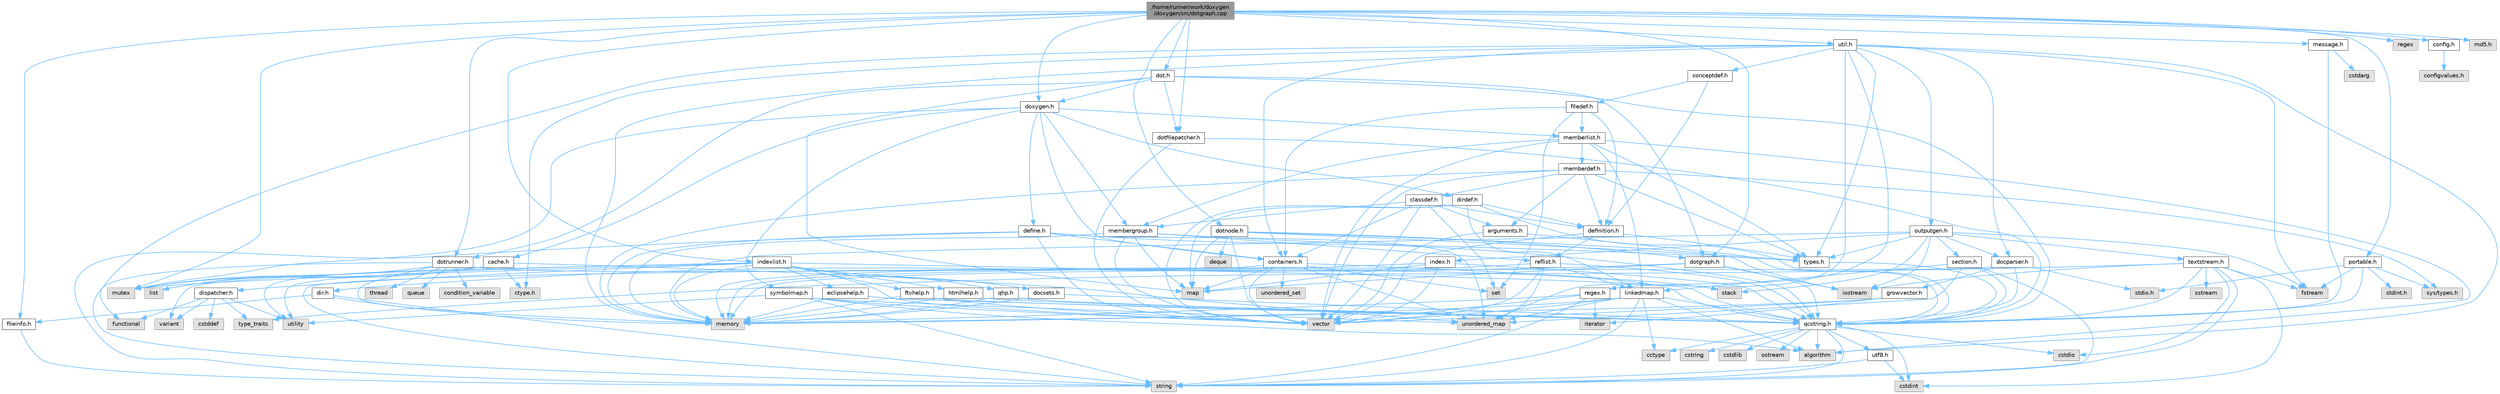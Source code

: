 digraph "/home/runner/work/doxygen/doxygen/src/dotgraph.cpp"
{
 // INTERACTIVE_SVG=YES
 // LATEX_PDF_SIZE
  bgcolor="transparent";
  edge [fontname=Helvetica,fontsize=10,labelfontname=Helvetica,labelfontsize=10];
  node [fontname=Helvetica,fontsize=10,shape=box,height=0.2,width=0.4];
  Node1 [label="/home/runner/work/doxygen\l/doxygen/src/dotgraph.cpp",height=0.2,width=0.4,color="gray40", fillcolor="grey60", style="filled", fontcolor="black",tooltip=" "];
  Node1 -> Node2 [color="steelblue1",style="solid"];
  Node2 [label="mutex",height=0.2,width=0.4,color="grey60", fillcolor="#E0E0E0", style="filled",tooltip=" "];
  Node1 -> Node3 [color="steelblue1",style="solid"];
  Node3 [label="regex",height=0.2,width=0.4,color="grey60", fillcolor="#E0E0E0", style="filled",tooltip=" "];
  Node1 -> Node4 [color="steelblue1",style="solid"];
  Node4 [label="config.h",height=0.2,width=0.4,color="grey40", fillcolor="white", style="filled",URL="$db/d16/config_8h.html",tooltip=" "];
  Node4 -> Node5 [color="steelblue1",style="solid"];
  Node5 [label="configvalues.h",height=0.2,width=0.4,color="grey60", fillcolor="#E0E0E0", style="filled",tooltip=" "];
  Node1 -> Node6 [color="steelblue1",style="solid"];
  Node6 [label="doxygen.h",height=0.2,width=0.4,color="grey40", fillcolor="white", style="filled",URL="$d1/da1/doxygen_8h.html",tooltip=" "];
  Node6 -> Node2 [color="steelblue1",style="solid"];
  Node6 -> Node7 [color="steelblue1",style="solid"];
  Node7 [label="containers.h",height=0.2,width=0.4,color="grey40", fillcolor="white", style="filled",URL="$d5/d75/containers_8h.html",tooltip=" "];
  Node7 -> Node8 [color="steelblue1",style="solid"];
  Node8 [label="vector",height=0.2,width=0.4,color="grey60", fillcolor="#E0E0E0", style="filled",tooltip=" "];
  Node7 -> Node9 [color="steelblue1",style="solid"];
  Node9 [label="string",height=0.2,width=0.4,color="grey60", fillcolor="#E0E0E0", style="filled",tooltip=" "];
  Node7 -> Node10 [color="steelblue1",style="solid"];
  Node10 [label="set",height=0.2,width=0.4,color="grey60", fillcolor="#E0E0E0", style="filled",tooltip=" "];
  Node7 -> Node11 [color="steelblue1",style="solid"];
  Node11 [label="map",height=0.2,width=0.4,color="grey60", fillcolor="#E0E0E0", style="filled",tooltip=" "];
  Node7 -> Node12 [color="steelblue1",style="solid"];
  Node12 [label="unordered_set",height=0.2,width=0.4,color="grey60", fillcolor="#E0E0E0", style="filled",tooltip=" "];
  Node7 -> Node13 [color="steelblue1",style="solid"];
  Node13 [label="unordered_map",height=0.2,width=0.4,color="grey60", fillcolor="#E0E0E0", style="filled",tooltip=" "];
  Node7 -> Node14 [color="steelblue1",style="solid"];
  Node14 [label="stack",height=0.2,width=0.4,color="grey60", fillcolor="#E0E0E0", style="filled",tooltip=" "];
  Node6 -> Node15 [color="steelblue1",style="solid"];
  Node15 [label="membergroup.h",height=0.2,width=0.4,color="grey40", fillcolor="white", style="filled",URL="$d9/d11/membergroup_8h.html",tooltip=" "];
  Node15 -> Node8 [color="steelblue1",style="solid"];
  Node15 -> Node11 [color="steelblue1",style="solid"];
  Node15 -> Node16 [color="steelblue1",style="solid"];
  Node16 [label="memory",height=0.2,width=0.4,color="grey60", fillcolor="#E0E0E0", style="filled",tooltip=" "];
  Node15 -> Node17 [color="steelblue1",style="solid"];
  Node17 [label="types.h",height=0.2,width=0.4,color="grey40", fillcolor="white", style="filled",URL="$d9/d49/types_8h.html",tooltip="This file contains a number of basic enums and types."];
  Node17 -> Node18 [color="steelblue1",style="solid"];
  Node18 [label="qcstring.h",height=0.2,width=0.4,color="grey40", fillcolor="white", style="filled",URL="$d7/d5c/qcstring_8h.html",tooltip=" "];
  Node18 -> Node9 [color="steelblue1",style="solid"];
  Node18 -> Node19 [color="steelblue1",style="solid"];
  Node19 [label="algorithm",height=0.2,width=0.4,color="grey60", fillcolor="#E0E0E0", style="filled",tooltip=" "];
  Node18 -> Node20 [color="steelblue1",style="solid"];
  Node20 [label="cctype",height=0.2,width=0.4,color="grey60", fillcolor="#E0E0E0", style="filled",tooltip=" "];
  Node18 -> Node21 [color="steelblue1",style="solid"];
  Node21 [label="cstring",height=0.2,width=0.4,color="grey60", fillcolor="#E0E0E0", style="filled",tooltip=" "];
  Node18 -> Node22 [color="steelblue1",style="solid"];
  Node22 [label="cstdio",height=0.2,width=0.4,color="grey60", fillcolor="#E0E0E0", style="filled",tooltip=" "];
  Node18 -> Node23 [color="steelblue1",style="solid"];
  Node23 [label="cstdlib",height=0.2,width=0.4,color="grey60", fillcolor="#E0E0E0", style="filled",tooltip=" "];
  Node18 -> Node24 [color="steelblue1",style="solid"];
  Node24 [label="cstdint",height=0.2,width=0.4,color="grey60", fillcolor="#E0E0E0", style="filled",tooltip=" "];
  Node18 -> Node25 [color="steelblue1",style="solid"];
  Node25 [label="ostream",height=0.2,width=0.4,color="grey60", fillcolor="#E0E0E0", style="filled",tooltip=" "];
  Node18 -> Node26 [color="steelblue1",style="solid"];
  Node26 [label="utf8.h",height=0.2,width=0.4,color="grey40", fillcolor="white", style="filled",URL="$db/d7c/utf8_8h.html",tooltip="Various UTF8 related helper functions."];
  Node26 -> Node24 [color="steelblue1",style="solid"];
  Node26 -> Node9 [color="steelblue1",style="solid"];
  Node15 -> Node27 [color="steelblue1",style="solid"];
  Node27 [label="reflist.h",height=0.2,width=0.4,color="grey40", fillcolor="white", style="filled",URL="$d1/d02/reflist_8h.html",tooltip=" "];
  Node27 -> Node8 [color="steelblue1",style="solid"];
  Node27 -> Node13 [color="steelblue1",style="solid"];
  Node27 -> Node16 [color="steelblue1",style="solid"];
  Node27 -> Node18 [color="steelblue1",style="solid"];
  Node27 -> Node28 [color="steelblue1",style="solid"];
  Node28 [label="linkedmap.h",height=0.2,width=0.4,color="grey40", fillcolor="white", style="filled",URL="$da/de1/linkedmap_8h.html",tooltip=" "];
  Node28 -> Node13 [color="steelblue1",style="solid"];
  Node28 -> Node8 [color="steelblue1",style="solid"];
  Node28 -> Node16 [color="steelblue1",style="solid"];
  Node28 -> Node9 [color="steelblue1",style="solid"];
  Node28 -> Node19 [color="steelblue1",style="solid"];
  Node28 -> Node20 [color="steelblue1",style="solid"];
  Node28 -> Node18 [color="steelblue1",style="solid"];
  Node6 -> Node29 [color="steelblue1",style="solid"];
  Node29 [label="dirdef.h",height=0.2,width=0.4,color="grey40", fillcolor="white", style="filled",URL="$d6/d15/dirdef_8h.html",tooltip=" "];
  Node29 -> Node8 [color="steelblue1",style="solid"];
  Node29 -> Node11 [color="steelblue1",style="solid"];
  Node29 -> Node18 [color="steelblue1",style="solid"];
  Node29 -> Node28 [color="steelblue1",style="solid"];
  Node29 -> Node30 [color="steelblue1",style="solid"];
  Node30 [label="definition.h",height=0.2,width=0.4,color="grey40", fillcolor="white", style="filled",URL="$df/da1/definition_8h.html",tooltip=" "];
  Node30 -> Node8 [color="steelblue1",style="solid"];
  Node30 -> Node17 [color="steelblue1",style="solid"];
  Node30 -> Node27 [color="steelblue1",style="solid"];
  Node6 -> Node31 [color="steelblue1",style="solid"];
  Node31 [label="memberlist.h",height=0.2,width=0.4,color="grey40", fillcolor="white", style="filled",URL="$dd/d78/memberlist_8h.html",tooltip=" "];
  Node31 -> Node8 [color="steelblue1",style="solid"];
  Node31 -> Node19 [color="steelblue1",style="solid"];
  Node31 -> Node32 [color="steelblue1",style="solid"];
  Node32 [label="memberdef.h",height=0.2,width=0.4,color="grey40", fillcolor="white", style="filled",URL="$d4/d46/memberdef_8h.html",tooltip=" "];
  Node32 -> Node8 [color="steelblue1",style="solid"];
  Node32 -> Node16 [color="steelblue1",style="solid"];
  Node32 -> Node33 [color="steelblue1",style="solid"];
  Node33 [label="sys/types.h",height=0.2,width=0.4,color="grey60", fillcolor="#E0E0E0", style="filled",tooltip=" "];
  Node32 -> Node17 [color="steelblue1",style="solid"];
  Node32 -> Node30 [color="steelblue1",style="solid"];
  Node32 -> Node34 [color="steelblue1",style="solid"];
  Node34 [label="arguments.h",height=0.2,width=0.4,color="grey40", fillcolor="white", style="filled",URL="$df/d9b/arguments_8h.html",tooltip=" "];
  Node34 -> Node8 [color="steelblue1",style="solid"];
  Node34 -> Node18 [color="steelblue1",style="solid"];
  Node32 -> Node35 [color="steelblue1",style="solid"];
  Node35 [label="classdef.h",height=0.2,width=0.4,color="grey40", fillcolor="white", style="filled",URL="$d1/da6/classdef_8h.html",tooltip=" "];
  Node35 -> Node8 [color="steelblue1",style="solid"];
  Node35 -> Node10 [color="steelblue1",style="solid"];
  Node35 -> Node7 [color="steelblue1",style="solid"];
  Node35 -> Node30 [color="steelblue1",style="solid"];
  Node35 -> Node34 [color="steelblue1",style="solid"];
  Node35 -> Node15 [color="steelblue1",style="solid"];
  Node31 -> Node28 [color="steelblue1",style="solid"];
  Node31 -> Node17 [color="steelblue1",style="solid"];
  Node31 -> Node15 [color="steelblue1",style="solid"];
  Node6 -> Node36 [color="steelblue1",style="solid"];
  Node36 [label="define.h",height=0.2,width=0.4,color="grey40", fillcolor="white", style="filled",URL="$df/d67/define_8h.html",tooltip=" "];
  Node36 -> Node8 [color="steelblue1",style="solid"];
  Node36 -> Node16 [color="steelblue1",style="solid"];
  Node36 -> Node9 [color="steelblue1",style="solid"];
  Node36 -> Node13 [color="steelblue1",style="solid"];
  Node36 -> Node18 [color="steelblue1",style="solid"];
  Node36 -> Node7 [color="steelblue1",style="solid"];
  Node6 -> Node37 [color="steelblue1",style="solid"];
  Node37 [label="cache.h",height=0.2,width=0.4,color="grey40", fillcolor="white", style="filled",URL="$d3/d26/cache_8h.html",tooltip=" "];
  Node37 -> Node38 [color="steelblue1",style="solid"];
  Node38 [label="list",height=0.2,width=0.4,color="grey60", fillcolor="#E0E0E0", style="filled",tooltip=" "];
  Node37 -> Node13 [color="steelblue1",style="solid"];
  Node37 -> Node2 [color="steelblue1",style="solid"];
  Node37 -> Node39 [color="steelblue1",style="solid"];
  Node39 [label="utility",height=0.2,width=0.4,color="grey60", fillcolor="#E0E0E0", style="filled",tooltip=" "];
  Node37 -> Node40 [color="steelblue1",style="solid"];
  Node40 [label="ctype.h",height=0.2,width=0.4,color="grey60", fillcolor="#E0E0E0", style="filled",tooltip=" "];
  Node6 -> Node41 [color="steelblue1",style="solid"];
  Node41 [label="symbolmap.h",height=0.2,width=0.4,color="grey40", fillcolor="white", style="filled",URL="$d7/ddd/symbolmap_8h.html",tooltip=" "];
  Node41 -> Node19 [color="steelblue1",style="solid"];
  Node41 -> Node13 [color="steelblue1",style="solid"];
  Node41 -> Node8 [color="steelblue1",style="solid"];
  Node41 -> Node9 [color="steelblue1",style="solid"];
  Node41 -> Node39 [color="steelblue1",style="solid"];
  Node1 -> Node42 [color="steelblue1",style="solid"];
  Node42 [label="indexlist.h",height=0.2,width=0.4,color="grey40", fillcolor="white", style="filled",URL="$d5/d61/indexlist_8h.html",tooltip=" "];
  Node42 -> Node39 [color="steelblue1",style="solid"];
  Node42 -> Node8 [color="steelblue1",style="solid"];
  Node42 -> Node16 [color="steelblue1",style="solid"];
  Node42 -> Node2 [color="steelblue1",style="solid"];
  Node42 -> Node43 [color="steelblue1",style="solid"];
  Node43 [label="variant",height=0.2,width=0.4,color="grey60", fillcolor="#E0E0E0", style="filled",tooltip=" "];
  Node42 -> Node18 [color="steelblue1",style="solid"];
  Node42 -> Node44 [color="steelblue1",style="solid"];
  Node44 [label="dispatcher.h",height=0.2,width=0.4,color="grey40", fillcolor="white", style="filled",URL="$da/d73/dispatcher_8h.html",tooltip=" "];
  Node44 -> Node45 [color="steelblue1",style="solid"];
  Node45 [label="cstddef",height=0.2,width=0.4,color="grey60", fillcolor="#E0E0E0", style="filled",tooltip=" "];
  Node44 -> Node39 [color="steelblue1",style="solid"];
  Node44 -> Node46 [color="steelblue1",style="solid"];
  Node46 [label="functional",height=0.2,width=0.4,color="grey60", fillcolor="#E0E0E0", style="filled",tooltip=" "];
  Node44 -> Node43 [color="steelblue1",style="solid"];
  Node44 -> Node47 [color="steelblue1",style="solid"];
  Node47 [label="type_traits",height=0.2,width=0.4,color="grey60", fillcolor="#E0E0E0", style="filled",tooltip=" "];
  Node42 -> Node48 [color="steelblue1",style="solid"];
  Node48 [label="docsets.h",height=0.2,width=0.4,color="grey40", fillcolor="white", style="filled",URL="$d1/db2/docsets_8h.html",tooltip=" "];
  Node48 -> Node16 [color="steelblue1",style="solid"];
  Node48 -> Node18 [color="steelblue1",style="solid"];
  Node42 -> Node49 [color="steelblue1",style="solid"];
  Node49 [label="eclipsehelp.h",height=0.2,width=0.4,color="grey40", fillcolor="white", style="filled",URL="$db/d9e/eclipsehelp_8h.html",tooltip=" "];
  Node49 -> Node16 [color="steelblue1",style="solid"];
  Node49 -> Node18 [color="steelblue1",style="solid"];
  Node42 -> Node50 [color="steelblue1",style="solid"];
  Node50 [label="ftvhelp.h",height=0.2,width=0.4,color="grey40", fillcolor="white", style="filled",URL="$d2/d4a/ftvhelp_8h.html",tooltip=" "];
  Node50 -> Node16 [color="steelblue1",style="solid"];
  Node50 -> Node8 [color="steelblue1",style="solid"];
  Node50 -> Node18 [color="steelblue1",style="solid"];
  Node42 -> Node51 [color="steelblue1",style="solid"];
  Node51 [label="htmlhelp.h",height=0.2,width=0.4,color="grey40", fillcolor="white", style="filled",URL="$d8/dc3/htmlhelp_8h.html",tooltip=" "];
  Node51 -> Node16 [color="steelblue1",style="solid"];
  Node51 -> Node18 [color="steelblue1",style="solid"];
  Node42 -> Node52 [color="steelblue1",style="solid"];
  Node52 [label="qhp.h",height=0.2,width=0.4,color="grey40", fillcolor="white", style="filled",URL="$dc/d20/qhp_8h.html",tooltip=" "];
  Node52 -> Node16 [color="steelblue1",style="solid"];
  Node52 -> Node18 [color="steelblue1",style="solid"];
  Node1 -> Node53 [color="steelblue1",style="solid"];
  Node53 [label="md5.h",height=0.2,width=0.4,color="grey60", fillcolor="#E0E0E0", style="filled",tooltip=" "];
  Node1 -> Node54 [color="steelblue1",style="solid"];
  Node54 [label="message.h",height=0.2,width=0.4,color="grey40", fillcolor="white", style="filled",URL="$d2/d0d/message_8h.html",tooltip=" "];
  Node54 -> Node55 [color="steelblue1",style="solid"];
  Node55 [label="cstdarg",height=0.2,width=0.4,color="grey60", fillcolor="#E0E0E0", style="filled",tooltip=" "];
  Node54 -> Node18 [color="steelblue1",style="solid"];
  Node1 -> Node56 [color="steelblue1",style="solid"];
  Node56 [label="util.h",height=0.2,width=0.4,color="grey40", fillcolor="white", style="filled",URL="$d8/d3c/util_8h.html",tooltip="A bunch of utility functions."];
  Node56 -> Node16 [color="steelblue1",style="solid"];
  Node56 -> Node13 [color="steelblue1",style="solid"];
  Node56 -> Node19 [color="steelblue1",style="solid"];
  Node56 -> Node46 [color="steelblue1",style="solid"];
  Node56 -> Node57 [color="steelblue1",style="solid"];
  Node57 [label="fstream",height=0.2,width=0.4,color="grey60", fillcolor="#E0E0E0", style="filled",tooltip=" "];
  Node56 -> Node40 [color="steelblue1",style="solid"];
  Node56 -> Node17 [color="steelblue1",style="solid"];
  Node56 -> Node58 [color="steelblue1",style="solid"];
  Node58 [label="docparser.h",height=0.2,width=0.4,color="grey40", fillcolor="white", style="filled",URL="$de/d9c/docparser_8h.html",tooltip=" "];
  Node58 -> Node59 [color="steelblue1",style="solid"];
  Node59 [label="stdio.h",height=0.2,width=0.4,color="grey60", fillcolor="#E0E0E0", style="filled",tooltip=" "];
  Node58 -> Node16 [color="steelblue1",style="solid"];
  Node58 -> Node18 [color="steelblue1",style="solid"];
  Node58 -> Node60 [color="steelblue1",style="solid"];
  Node60 [label="growvector.h",height=0.2,width=0.4,color="grey40", fillcolor="white", style="filled",URL="$d7/d50/growvector_8h.html",tooltip=" "];
  Node60 -> Node8 [color="steelblue1",style="solid"];
  Node60 -> Node16 [color="steelblue1",style="solid"];
  Node60 -> Node61 [color="steelblue1",style="solid"];
  Node61 [label="iterator",height=0.2,width=0.4,color="grey60", fillcolor="#E0E0E0", style="filled",tooltip=" "];
  Node56 -> Node7 [color="steelblue1",style="solid"];
  Node56 -> Node62 [color="steelblue1",style="solid"];
  Node62 [label="outputgen.h",height=0.2,width=0.4,color="grey40", fillcolor="white", style="filled",URL="$df/d06/outputgen_8h.html",tooltip=" "];
  Node62 -> Node16 [color="steelblue1",style="solid"];
  Node62 -> Node14 [color="steelblue1",style="solid"];
  Node62 -> Node63 [color="steelblue1",style="solid"];
  Node63 [label="iostream",height=0.2,width=0.4,color="grey60", fillcolor="#E0E0E0", style="filled",tooltip=" "];
  Node62 -> Node57 [color="steelblue1",style="solid"];
  Node62 -> Node17 [color="steelblue1",style="solid"];
  Node62 -> Node64 [color="steelblue1",style="solid"];
  Node64 [label="index.h",height=0.2,width=0.4,color="grey40", fillcolor="white", style="filled",URL="$d1/db5/index_8h.html",tooltip=" "];
  Node64 -> Node16 [color="steelblue1",style="solid"];
  Node64 -> Node8 [color="steelblue1",style="solid"];
  Node64 -> Node11 [color="steelblue1",style="solid"];
  Node64 -> Node18 [color="steelblue1",style="solid"];
  Node62 -> Node65 [color="steelblue1",style="solid"];
  Node65 [label="section.h",height=0.2,width=0.4,color="grey40", fillcolor="white", style="filled",URL="$d1/d2a/section_8h.html",tooltip=" "];
  Node65 -> Node9 [color="steelblue1",style="solid"];
  Node65 -> Node13 [color="steelblue1",style="solid"];
  Node65 -> Node18 [color="steelblue1",style="solid"];
  Node65 -> Node28 [color="steelblue1",style="solid"];
  Node62 -> Node66 [color="steelblue1",style="solid"];
  Node66 [label="textstream.h",height=0.2,width=0.4,color="grey40", fillcolor="white", style="filled",URL="$d4/d7d/textstream_8h.html",tooltip=" "];
  Node66 -> Node9 [color="steelblue1",style="solid"];
  Node66 -> Node63 [color="steelblue1",style="solid"];
  Node66 -> Node67 [color="steelblue1",style="solid"];
  Node67 [label="sstream",height=0.2,width=0.4,color="grey60", fillcolor="#E0E0E0", style="filled",tooltip=" "];
  Node66 -> Node24 [color="steelblue1",style="solid"];
  Node66 -> Node22 [color="steelblue1",style="solid"];
  Node66 -> Node57 [color="steelblue1",style="solid"];
  Node66 -> Node47 [color="steelblue1",style="solid"];
  Node66 -> Node18 [color="steelblue1",style="solid"];
  Node62 -> Node58 [color="steelblue1",style="solid"];
  Node56 -> Node68 [color="steelblue1",style="solid"];
  Node68 [label="regex.h",height=0.2,width=0.4,color="grey40", fillcolor="white", style="filled",URL="$d1/d21/regex_8h.html",tooltip=" "];
  Node68 -> Node16 [color="steelblue1",style="solid"];
  Node68 -> Node9 [color="steelblue1",style="solid"];
  Node68 -> Node8 [color="steelblue1",style="solid"];
  Node68 -> Node61 [color="steelblue1",style="solid"];
  Node56 -> Node69 [color="steelblue1",style="solid"];
  Node69 [label="conceptdef.h",height=0.2,width=0.4,color="grey40", fillcolor="white", style="filled",URL="$da/df1/conceptdef_8h.html",tooltip=" "];
  Node69 -> Node30 [color="steelblue1",style="solid"];
  Node69 -> Node70 [color="steelblue1",style="solid"];
  Node70 [label="filedef.h",height=0.2,width=0.4,color="grey40", fillcolor="white", style="filled",URL="$d4/d3a/filedef_8h.html",tooltip=" "];
  Node70 -> Node10 [color="steelblue1",style="solid"];
  Node70 -> Node30 [color="steelblue1",style="solid"];
  Node70 -> Node31 [color="steelblue1",style="solid"];
  Node70 -> Node7 [color="steelblue1",style="solid"];
  Node1 -> Node71 [color="steelblue1",style="solid"];
  Node71 [label="dot.h",height=0.2,width=0.4,color="grey40", fillcolor="white", style="filled",URL="$d6/d4a/dot_8h.html",tooltip=" "];
  Node71 -> Node11 [color="steelblue1",style="solid"];
  Node71 -> Node18 [color="steelblue1",style="solid"];
  Node71 -> Node72 [color="steelblue1",style="solid"];
  Node72 [label="dotgraph.h",height=0.2,width=0.4,color="grey40", fillcolor="white", style="filled",URL="$d0/daa/dotgraph_8h.html",tooltip=" "];
  Node72 -> Node63 [color="steelblue1",style="solid"];
  Node72 -> Node11 [color="steelblue1",style="solid"];
  Node72 -> Node18 [color="steelblue1",style="solid"];
  Node72 -> Node73 [color="steelblue1",style="solid"];
  Node73 [label="dir.h",height=0.2,width=0.4,color="grey40", fillcolor="white", style="filled",URL="$df/d9c/dir_8h.html",tooltip=" "];
  Node73 -> Node9 [color="steelblue1",style="solid"];
  Node73 -> Node16 [color="steelblue1",style="solid"];
  Node73 -> Node74 [color="steelblue1",style="solid"];
  Node74 [label="fileinfo.h",height=0.2,width=0.4,color="grey40", fillcolor="white", style="filled",URL="$df/d45/fileinfo_8h.html",tooltip=" "];
  Node74 -> Node9 [color="steelblue1",style="solid"];
  Node71 -> Node75 [color="steelblue1",style="solid"];
  Node75 [label="dotfilepatcher.h",height=0.2,width=0.4,color="grey40", fillcolor="white", style="filled",URL="$d3/d38/dotfilepatcher_8h.html",tooltip=" "];
  Node75 -> Node8 [color="steelblue1",style="solid"];
  Node75 -> Node18 [color="steelblue1",style="solid"];
  Node71 -> Node76 [color="steelblue1",style="solid"];
  Node76 [label="dotrunner.h",height=0.2,width=0.4,color="grey40", fillcolor="white", style="filled",URL="$d2/dd1/dotrunner_8h.html",tooltip=" "];
  Node76 -> Node9 [color="steelblue1",style="solid"];
  Node76 -> Node77 [color="steelblue1",style="solid"];
  Node77 [label="thread",height=0.2,width=0.4,color="grey60", fillcolor="#E0E0E0", style="filled",tooltip=" "];
  Node76 -> Node38 [color="steelblue1",style="solid"];
  Node76 -> Node78 [color="steelblue1",style="solid"];
  Node78 [label="queue",height=0.2,width=0.4,color="grey60", fillcolor="#E0E0E0", style="filled",tooltip=" "];
  Node76 -> Node2 [color="steelblue1",style="solid"];
  Node76 -> Node79 [color="steelblue1",style="solid"];
  Node79 [label="condition_variable",height=0.2,width=0.4,color="grey60", fillcolor="#E0E0E0", style="filled",tooltip=" "];
  Node76 -> Node16 [color="steelblue1",style="solid"];
  Node76 -> Node18 [color="steelblue1",style="solid"];
  Node71 -> Node6 [color="steelblue1",style="solid"];
  Node1 -> Node76 [color="steelblue1",style="solid"];
  Node1 -> Node72 [color="steelblue1",style="solid"];
  Node1 -> Node80 [color="steelblue1",style="solid"];
  Node80 [label="dotnode.h",height=0.2,width=0.4,color="grey40", fillcolor="white", style="filled",URL="$d8/d3b/dotnode_8h.html",tooltip=" "];
  Node80 -> Node8 [color="steelblue1",style="solid"];
  Node80 -> Node11 [color="steelblue1",style="solid"];
  Node80 -> Node81 [color="steelblue1",style="solid"];
  Node81 [label="deque",height=0.2,width=0.4,color="grey60", fillcolor="#E0E0E0", style="filled",tooltip=" "];
  Node80 -> Node63 [color="steelblue1",style="solid"];
  Node80 -> Node17 [color="steelblue1",style="solid"];
  Node80 -> Node72 [color="steelblue1",style="solid"];
  Node1 -> Node75 [color="steelblue1",style="solid"];
  Node1 -> Node74 [color="steelblue1",style="solid"];
  Node1 -> Node82 [color="steelblue1",style="solid"];
  Node82 [label="portable.h",height=0.2,width=0.4,color="grey40", fillcolor="white", style="filled",URL="$d2/de2/portable_8h.html",tooltip="Portable versions of functions that are platform dependent."];
  Node82 -> Node59 [color="steelblue1",style="solid"];
  Node82 -> Node33 [color="steelblue1",style="solid"];
  Node82 -> Node83 [color="steelblue1",style="solid"];
  Node83 [label="stdint.h",height=0.2,width=0.4,color="grey60", fillcolor="#E0E0E0", style="filled",tooltip=" "];
  Node82 -> Node57 [color="steelblue1",style="solid"];
  Node82 -> Node18 [color="steelblue1",style="solid"];
}
